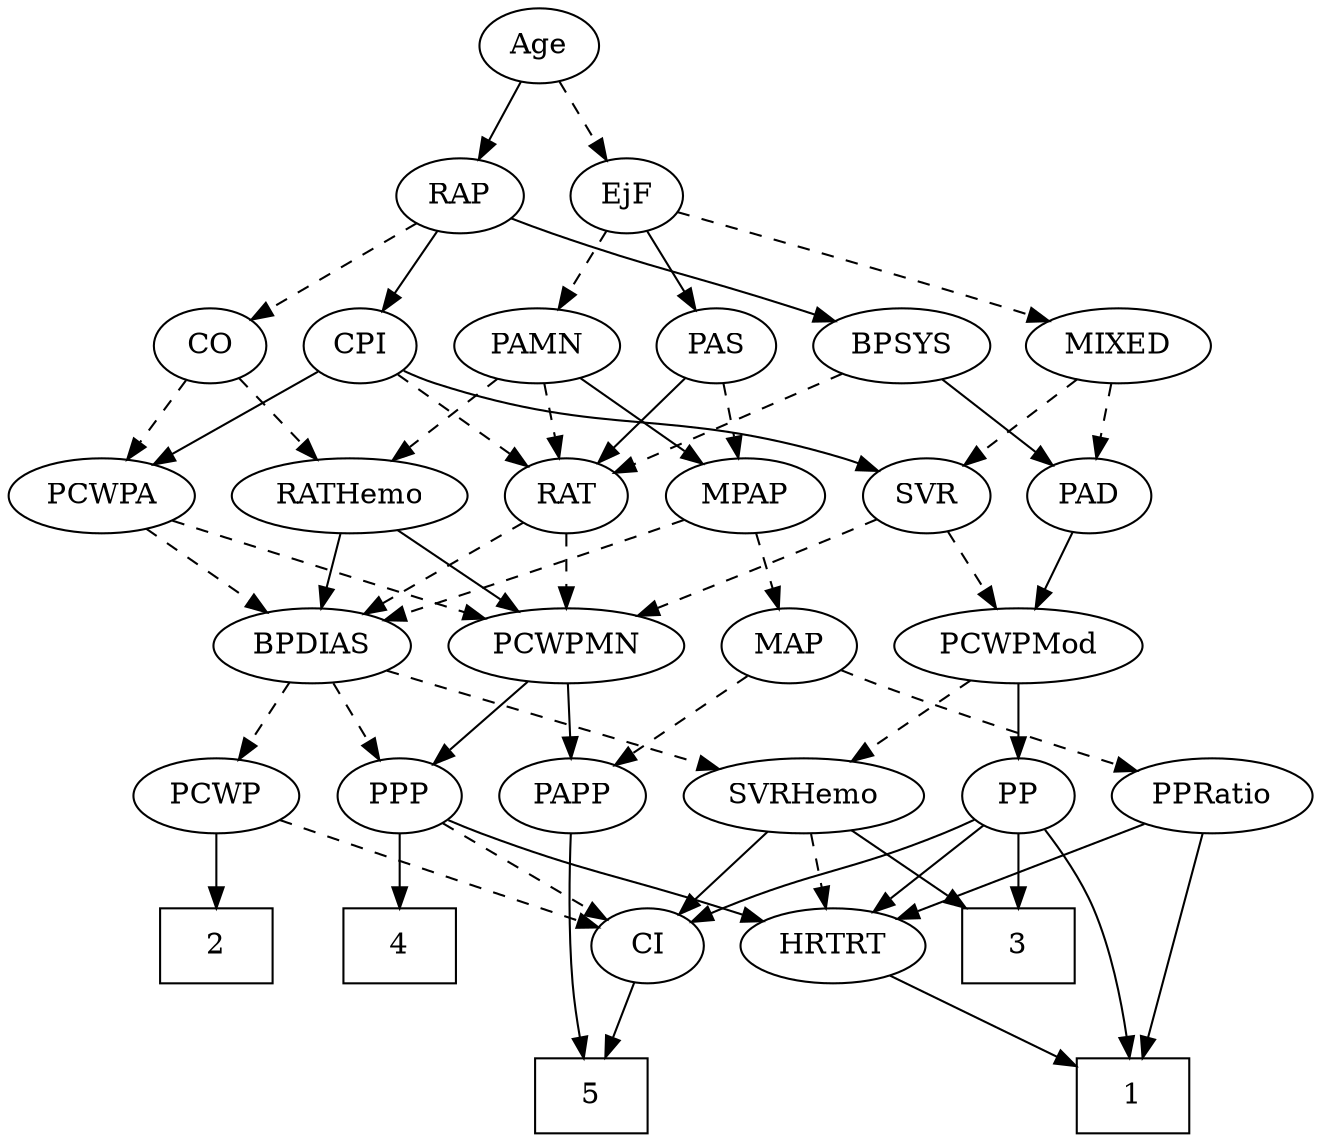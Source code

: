 strict digraph {
	graph [bb="0,0,570.24,540"];
	node [label="\N"];
	1	[height=0.5,
		pos="500.6,18",
		shape=box,
		width=0.75];
	2	[height=0.5,
		pos="93.596,90",
		shape=box,
		width=0.75];
	3	[height=0.5,
		pos="445.6,90",
		shape=box,
		width=0.75];
	4	[height=0.5,
		pos="165.6,90",
		shape=box,
		width=0.75];
	5	[height=0.5,
		pos="248.6,18",
		shape=box,
		width=0.75];
	Age	[height=0.5,
		pos="231.6,522",
		width=0.75];
	EjF	[height=0.5,
		pos="272.6,450",
		width=0.75];
	Age -> EjF	[pos="e,263.14,467.15 241.11,504.76 246.13,496.19 252.39,485.49 258.01,475.9",
		style=dashed];
	RAP	[height=0.5,
		pos="195.6,450",
		width=0.77632];
	Age -> RAP	[pos="e,204.15,467.63 223.25,504.76 218.95,496.4 213.6,486.02 208.77,476.61",
		style=solid];
	MIXED	[height=0.5,
		pos="492.6,378",
		width=1.1193];
	EjF -> MIXED	[pos="e,462.07,389.77 296.75,441.79 329.94,431.82 391.48,413.11 443.6,396 446.5,395.05 449.49,394.05 452.5,393.03",
		style=dashed];
	PAS	[height=0.5,
		pos="313.6,378",
		width=0.75];
	EjF -> PAS	[pos="e,304.14,395.15 282.11,432.76 287.13,424.19 293.39,413.49 299.01,403.9",
		style=solid];
	PAMN	[height=0.5,
		pos="232.6,378",
		width=1.011];
	EjF -> PAMN	[pos="e,242.1,395.63 263.32,432.76 258.54,424.4 252.61,414.02 247.23,404.61",
		style=dashed];
	BPSYS	[height=0.5,
		pos="396.6,378",
		width=1.0471];
	RAP -> BPSYS	[pos="e,367.57,389.7 218.45,439.12 224.32,436.7 230.66,434.17 236.6,432 286.1,413.89 299.69,412.97 349.6,396 352.33,395.07 355.15,394.1 \
357.98,393.1",
		style=solid];
	CO	[height=0.5,
		pos="79.596,378",
		width=0.75];
	RAP -> CO	[pos="e,98.984,390.7 175.92,437.13 157.22,425.84 128.92,408.76 107.82,396.03",
		style=dashed];
	CPI	[height=0.5,
		pos="151.6,378",
		width=0.75];
	RAP -> CPI	[pos="e,161.54,394.82 185.61,433.12 180.1,424.34 173.13,413.26 166.94,403.42",
		style=solid];
	PAD	[height=0.5,
		pos="481.6,306",
		width=0.79437];
	MIXED -> PAD	[pos="e,484.28,324.1 489.88,359.7 488.67,351.98 487.21,342.71 485.86,334.11",
		style=dashed];
	SVR	[height=0.5,
		pos="406.6,306",
		width=0.77632];
	MIXED -> SVR	[pos="e,423.19,320.5 473.94,361.81 461.42,351.62 444.79,338.09 431.2,327.02",
		style=dashed];
	MPAP	[height=0.5,
		pos="325.6,306",
		width=0.97491];
	BPDIAS	[height=0.5,
		pos="135.6,234",
		width=1.1735];
	MPAP -> BPDIAS	[pos="e,166.99,246.19 298.17,294.3 292.69,292.19 286.96,290.01 281.6,288 246.2,274.74 205.8,260.11 176.49,249.59",
		style=dashed];
	MAP	[height=0.5,
		pos="344.6,234",
		width=0.84854];
	MPAP -> MAP	[pos="e,339.91,252.28 330.2,288.05 332.31,280.26 334.87,270.82 337.25,262.08",
		style=dashed];
	BPSYS -> PAD	[pos="e,464.75,320.87 414.62,362.15 426.89,352.05 443.29,338.55 456.78,327.43",
		style=solid];
	RAT	[height=0.5,
		pos="245.6,306",
		width=0.75827];
	BPSYS -> RAT	[pos="e,267.28,317.28 370.07,364.86 346.74,354.16 311.88,338.13 281.6,324 280,323.26 278.37,322.49 276.72,321.72",
		style=dashed];
	PCWPMod	[height=0.5,
		pos="445.6,234",
		width=1.4443];
	PAD -> PCWPMod	[pos="e,454.4,252.12 473.25,288.76 469.05,280.61 463.87,270.53 459.13,261.31",
		style=solid];
	RATHemo	[height=0.5,
		pos="150.6,306",
		width=1.3721];
	CO -> RATHemo	[pos="e,134.17,323.2 94.308,362.5 103.75,353.19 116.21,340.9 127.01,330.25",
		style=dashed];
	PCWPA	[height=0.5,
		pos="41.596,306",
		width=1.1555];
	CO -> PCWPA	[pos="e,50.626,323.63 70.783,360.76 66.244,352.4 60.605,342.02 55.497,332.61",
		style=dashed];
	PAS -> MPAP	[pos="e,322.63,324.28 316.5,360.05 317.82,352.35 319.42,343.03 320.91,334.36",
		style=dashed];
	PAS -> RAT	[pos="e,259.67,321.49 299.51,362.5 290.02,352.73 277.35,339.69 266.68,328.7",
		style=solid];
	PAMN -> MPAP	[pos="e,306.67,321.25 251.87,362.5 265.3,352.39 283.41,338.75 298.32,327.53",
		style=solid];
	PAMN -> RATHemo	[pos="e,169.1,322.8 215.21,362.15 204.1,352.67 189.49,340.2 176.97,329.51",
		style=dashed];
	PAMN -> RAT	[pos="e,242.39,324.28 235.74,360.05 237.17,352.35 238.91,343.03 240.51,334.36",
		style=dashed];
	PCWPMN	[height=0.5,
		pos="245.6,234",
		width=1.3902];
	RATHemo -> PCWPMN	[pos="e,224.57,250.49 171.68,289.46 184.84,279.77 201.97,267.15 216.42,256.5",
		style=solid];
	RATHemo -> BPDIAS	[pos="e,139.26,252.1 146.89,287.7 145.24,279.98 143.25,270.71 141.41,262.11",
		style=solid];
	CPI -> RAT	[pos="e,227.99,320.11 169.28,363.83 183.46,353.27 203.56,338.3 219.58,326.37",
		style=dashed];
	CPI -> SVR	[pos="e,385.42,317.76 172.18,366.22 177.13,363.92 182.48,361.69 187.6,360 265.91,334.2 291.15,349.39 369.6,324 371.73,323.31 373.9,322.53 \
376.07,321.69",
		style=solid];
	CPI -> PCWPA	[pos="e,63.948,321.22 132.44,364.81 115.89,354.28 91.675,338.87 72.407,326.61",
		style=solid];
	RAT -> PCWPMN	[pos="e,245.6,252.1 245.6,287.7 245.6,279.98 245.6,270.71 245.6,262.11",
		style=dashed];
	RAT -> BPDIAS	[pos="e,158.34,249.47 226.44,292.81 210,282.34 185.99,267.07 166.78,254.84",
		style=dashed];
	SVR -> PCWPMod	[pos="e,436.06,252.12 415.64,288.76 420.23,280.53 425.92,270.32 431.1,261.02",
		style=dashed];
	SVR -> PCWPMN	[pos="e,277.04,248.17 384.34,294.66 379.49,292.44 374.38,290.12 369.6,288 341.92,275.73 310.56,262.33 286.3,252.07",
		style=dashed];
	SVRHemo	[height=0.5,
		pos="350.6,162",
		width=1.3902];
	PCWPMod -> SVRHemo	[pos="e,371.62,178.49 424.51,217.46 411.35,207.77 394.23,195.15 379.77,184.5",
		style=dashed];
	PP	[height=0.5,
		pos="445.6,162",
		width=0.75];
	PCWPMod -> PP	[pos="e,445.6,180.1 445.6,215.7 445.6,207.98 445.6,198.71 445.6,190.11",
		style=solid];
	PCWPA -> PCWPMN	[pos="e,210.53,247.03 73.471,294.06 107.62,282.34 162.1,263.65 200.61,250.44",
		style=dashed];
	PCWPA -> BPDIAS	[pos="e,115.37,250.07 61.531,290.15 74.776,280.29 92.371,267.19 107.09,256.23",
		style=dashed];
	PPP	[height=0.5,
		pos="173.6,162",
		width=0.75];
	PCWPMN -> PPP	[pos="e,188.25,177.25 228.9,216.76 219,207.14 206.35,194.84 195.64,184.43",
		style=solid];
	PAPP	[height=0.5,
		pos="250.6,162",
		width=0.88464];
	PCWPMN -> PAPP	[pos="e,249.37,180.1 246.83,215.7 247.38,207.98 248.05,198.71 248.66,190.11",
		style=solid];
	SVRHemo -> 3	[pos="e,422.24,108.21 371.68,145.46 384.08,136.33 400.01,124.59 413.9,114.35",
		style=solid];
	CI	[height=0.5,
		pos="275.6,90",
		width=0.75];
	SVRHemo -> CI	[pos="e,290.86,105.25 333.2,144.76 322.79,135.05 309.45,122.6 298.23,112.13",
		style=solid];
	HRTRT	[height=0.5,
		pos="360.6,90",
		width=1.1013];
	SVRHemo -> HRTRT	[pos="e,358.15,108.1 353.07,143.7 354.17,135.98 355.49,126.71 356.72,118.11",
		style=dashed];
	BPDIAS -> SVRHemo	[pos="e,314.41,174.59 167.68,222.25 173.95,220.17 180.48,218.01 186.6,216 226.4,202.93 271.72,188.31 304.62,177.73",
		style=dashed];
	BPDIAS -> PPP	[pos="e,164.66,179.47 144.6,216.41 149.14,208.04 154.75,197.71 159.82,188.37",
		style=dashed];
	PCWP	[height=0.5,
		pos="93.596,162",
		width=0.97491];
	BPDIAS -> PCWP	[pos="e,103.48,179.47 125.64,216.41 120.57,207.95 114.29,197.49 108.64,188.08",
		style=dashed];
	PPRatio	[height=0.5,
		pos="530.6,162",
		width=1.1013];
	MAP -> PPRatio	[pos="e,499.94,173.59 368.62,222.54 373.87,220.33 379.4,218.05 384.6,216 420.1,202.02 460.96,187.3 490.41,176.93",
		style=dashed];
	MAP -> PAPP	[pos="e,269.31,176.93 326.47,219.5 312.61,209.18 293.27,194.78 277.59,183.1",
		style=dashed];
	PP -> 1	[pos="e,498.9,36.326 458.34,145.7 466.15,135.59 475.74,121.71 481.6,108 490.01,88.293 494.84,64.488 497.52,46.458",
		style=solid];
	PP -> 3	[pos="e,445.6,108.1 445.6,143.7 445.6,135.98 445.6,126.71 445.6,118.11",
		style=solid];
	PP -> CI	[pos="e,296.78,101.39 424.42,150.61 419.58,148.35 414.44,146.03 409.6,144 366.8,126.08 354.4,125.92 311.6,108 309.78,107.24 307.92,106.44 \
306.05,105.61",
		style=solid];
	PP -> HRTRT	[pos="e,379,106.16 429.21,147.5 417.19,137.61 400.62,123.96 386.78,112.56",
		style=solid];
	PPP -> 4	[pos="e,167.55,108.1 171.62,143.7 170.74,135.98 169.68,126.71 168.69,118.11",
		style=solid];
	PPP -> CI	[pos="e,257.52,103.41 191.83,148.49 207.79,137.54 231.16,121.49 249.17,109.14",
		style=dashed];
	PPP -> HRTRT	[pos="e,330.1,101.61 194.75,150.56 199.59,148.3 204.74,145.99 209.6,144 214.96,141.8 277.58,119.92 320.47,104.97",
		style=solid];
	PPRatio -> 1	[pos="e,505.49,36.101 527.93,143.86 525.04,125.87 520.1,96.83 514.6,72 512.71,63.507 510.39,54.322 508.18,46.022",
		style=solid];
	PPRatio -> HRTRT	[pos="e,388.86,102.64 502.14,149.28 473.62,137.54 429.54,119.39 398.16,106.47",
		style=solid];
	PCWP -> 2	[pos="e,93.596,108.1 93.596,143.7 93.596,135.98 93.596,126.71 93.596,118.11",
		style=solid];
	PCWP -> CI	[pos="e,252.64,99.801 121.05,150.38 126.53,148.27 132.25,146.06 137.6,144 173.64,130.11 215.01,114.24 242.98,103.51",
		style=dashed];
	CI -> 5	[pos="e,255.33,36.447 269.2,72.411 266.16,64.539 262.45,54.929 259.03,46.042",
		style=solid];
	PAPP -> 5	[pos="e,244.94,36.092 246.13,143.95 243.66,133.63 240.84,120.15 239.6,108 237.96,92.084 238.25,87.943 239.6,72 240.31,63.499 241.67,54.312 \
243.11,46.012",
		style=solid];
	HRTRT -> 1	[pos="e,473.17,32.715 386.27,76.161 408.11,65.241 439.73,49.433 464.18,37.207",
		style=solid];
}
